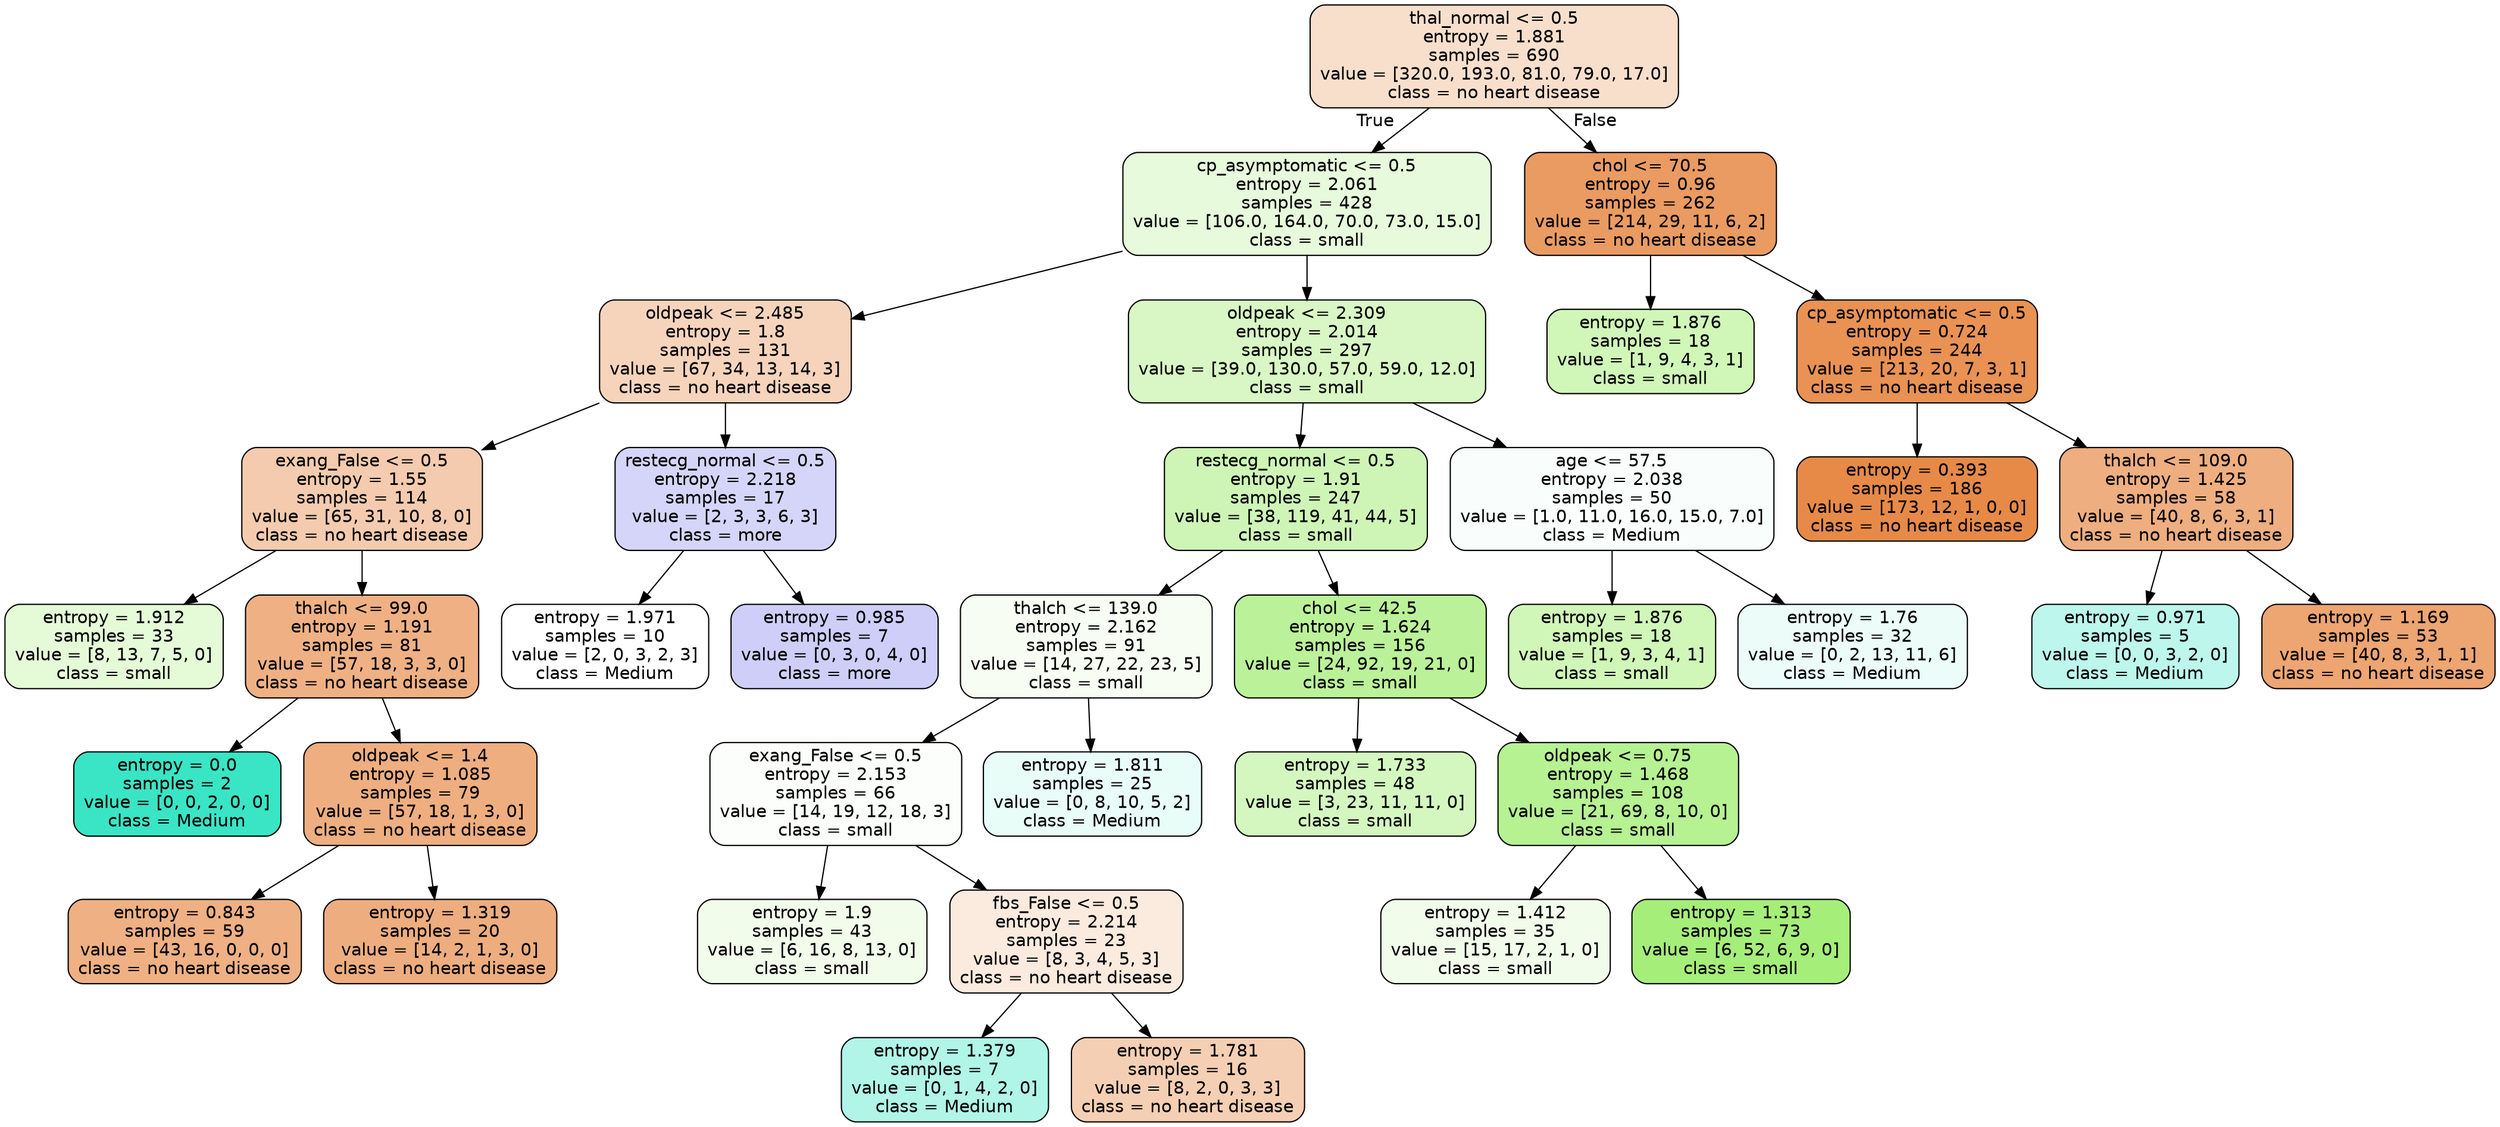 digraph Tree {
node [shape=box, style="filled, rounded", color="black", fontname="helvetica"] ;
edge [fontname="helvetica"] ;
0 [label="thal_normal <= 0.5\nentropy = 1.881\nsamples = 690\nvalue = [320.0, 193.0, 81.0, 79.0, 17.0]\nclass = no heart disease", fillcolor="#f8dfcc"] ;
1 [label="cp_asymptomatic <= 0.5\nentropy = 2.061\nsamples = 428\nvalue = [106.0, 164.0, 70.0, 73.0, 15.0]\nclass = small", fillcolor="#e7fadb"] ;
0 -> 1 [labeldistance=2.5, labelangle=45, headlabel="True"] ;
2 [label="oldpeak <= 2.485\nentropy = 1.8\nsamples = 131\nvalue = [67, 34, 13, 14, 3]\nclass = no heart disease", fillcolor="#f6d4bc"] ;
1 -> 2 ;
3 [label="exang_False <= 0.5\nentropy = 1.55\nsamples = 114\nvalue = [65, 31, 10, 8, 0]\nclass = no heart disease", fillcolor="#f4cbae"] ;
2 -> 3 ;
4 [label="entropy = 1.912\nsamples = 33\nvalue = [8, 13, 7, 5, 0]\nclass = small", fillcolor="#e5fad7"] ;
3 -> 4 ;
5 [label="thalch <= 99.0\nentropy = 1.191\nsamples = 81\nvalue = [57, 18, 3, 3, 0]\nclass = no heart disease", fillcolor="#efb184"] ;
3 -> 5 ;
6 [label="entropy = 0.0\nsamples = 2\nvalue = [0, 0, 2, 0, 0]\nclass = Medium", fillcolor="#39e5c5"] ;
5 -> 6 ;
7 [label="oldpeak <= 1.4\nentropy = 1.085\nsamples = 79\nvalue = [57, 18, 1, 3, 0]\nclass = no heart disease", fillcolor="#eeae80"] ;
5 -> 7 ;
8 [label="entropy = 0.843\nsamples = 59\nvalue = [43, 16, 0, 0, 0]\nclass = no heart disease", fillcolor="#efb083"] ;
7 -> 8 ;
9 [label="entropy = 1.319\nsamples = 20\nvalue = [14, 2, 1, 3, 0]\nclass = no heart disease", fillcolor="#eead7f"] ;
7 -> 9 ;
10 [label="restecg_normal <= 0.5\nentropy = 2.218\nsamples = 17\nvalue = [2, 3, 3, 6, 3]\nclass = more", fillcolor="#d5d5f9"] ;
2 -> 10 ;
11 [label="entropy = 1.971\nsamples = 10\nvalue = [2, 0, 3, 2, 3]\nclass = Medium", fillcolor="#ffffff"] ;
10 -> 11 ;
12 [label="entropy = 0.985\nsamples = 7\nvalue = [0, 3, 0, 4, 0]\nclass = more", fillcolor="#cecef8"] ;
10 -> 12 ;
13 [label="oldpeak <= 2.309\nentropy = 2.014\nsamples = 297\nvalue = [39.0, 130.0, 57.0, 59.0, 12.0]\nclass = small", fillcolor="#d8f7c4"] ;
1 -> 13 ;
14 [label="restecg_normal <= 0.5\nentropy = 1.91\nsamples = 247\nvalue = [38, 119, 41, 44, 5]\nclass = small", fillcolor="#cef5b6"] ;
13 -> 14 ;
15 [label="thalch <= 139.0\nentropy = 2.162\nsamples = 91\nvalue = [14, 27, 22, 23, 5]\nclass = small", fillcolor="#f7fdf3"] ;
14 -> 15 ;
16 [label="exang_False <= 0.5\nentropy = 2.153\nsamples = 66\nvalue = [14, 19, 12, 18, 3]\nclass = small", fillcolor="#fcfefb"] ;
15 -> 16 ;
17 [label="entropy = 1.9\nsamples = 43\nvalue = [6, 16, 8, 13, 0]\nclass = small", fillcolor="#f2fceb"] ;
16 -> 17 ;
18 [label="fbs_False <= 0.5\nentropy = 2.214\nsamples = 23\nvalue = [8, 3, 4, 5, 3]\nclass = no heart disease", fillcolor="#fbeade"] ;
16 -> 18 ;
19 [label="entropy = 1.379\nsamples = 7\nvalue = [0, 1, 4, 2, 0]\nclass = Medium", fillcolor="#b0f5e8"] ;
18 -> 19 ;
20 [label="entropy = 1.781\nsamples = 16\nvalue = [8, 2, 0, 3, 3]\nclass = no heart disease", fillcolor="#f5cfb3"] ;
18 -> 20 ;
21 [label="entropy = 1.811\nsamples = 25\nvalue = [0, 8, 10, 5, 2]\nclass = Medium", fillcolor="#e8fcf8"] ;
15 -> 21 ;
22 [label="chol <= 42.5\nentropy = 1.624\nsamples = 156\nvalue = [24, 92, 19, 21, 0]\nclass = small", fillcolor="#bbf299"] ;
14 -> 22 ;
23 [label="entropy = 1.733\nsamples = 48\nvalue = [3, 23, 11, 11, 0]\nclass = small", fillcolor="#d4f7bf"] ;
22 -> 23 ;
24 [label="oldpeak <= 0.75\nentropy = 1.468\nsamples = 108\nvalue = [21, 69, 8, 10, 0]\nclass = small", fillcolor="#b6f192"] ;
22 -> 24 ;
25 [label="entropy = 1.412\nsamples = 35\nvalue = [15, 17, 2, 1, 0]\nclass = small", fillcolor="#f2fceb"] ;
24 -> 25 ;
26 [label="entropy = 1.313\nsamples = 73\nvalue = [6, 52, 6, 9, 0]\nclass = small", fillcolor="#a6ee7a"] ;
24 -> 26 ;
27 [label="age <= 57.5\nentropy = 2.038\nsamples = 50\nvalue = [1.0, 11.0, 16.0, 15.0, 7.0]\nclass = Medium", fillcolor="#f9fefd"] ;
13 -> 27 ;
28 [label="entropy = 1.876\nsamples = 18\nvalue = [1, 9, 3, 4, 1]\nclass = small", fillcolor="#d0f6b8"] ;
27 -> 28 ;
29 [label="entropy = 1.76\nsamples = 32\nvalue = [0, 2, 13, 11, 6]\nclass = Medium", fillcolor="#ecfdf9"] ;
27 -> 29 ;
30 [label="chol <= 70.5\nentropy = 0.96\nsamples = 262\nvalue = [214, 29, 11, 6, 2]\nclass = no heart disease", fillcolor="#ea9b62"] ;
0 -> 30 [labeldistance=2.5, labelangle=-45, headlabel="False"] ;
31 [label="entropy = 1.876\nsamples = 18\nvalue = [1, 9, 4, 3, 1]\nclass = small", fillcolor="#d0f6b8"] ;
30 -> 31 ;
32 [label="cp_asymptomatic <= 0.5\nentropy = 0.724\nsamples = 244\nvalue = [213, 20, 7, 3, 1]\nclass = no heart disease", fillcolor="#e99254"] ;
30 -> 32 ;
33 [label="entropy = 0.393\nsamples = 186\nvalue = [173, 12, 1, 0, 0]\nclass = no heart disease", fillcolor="#e78a48"] ;
32 -> 33 ;
34 [label="thalch <= 109.0\nentropy = 1.425\nsamples = 58\nvalue = [40, 8, 6, 3, 1]\nclass = no heart disease", fillcolor="#eeae80"] ;
32 -> 34 ;
35 [label="entropy = 0.971\nsamples = 5\nvalue = [0, 0, 3, 2, 0]\nclass = Medium", fillcolor="#bdf6ec"] ;
34 -> 35 ;
36 [label="entropy = 1.169\nsamples = 53\nvalue = [40, 8, 3, 1, 1]\nclass = no heart disease", fillcolor="#eda572"] ;
34 -> 36 ;
}